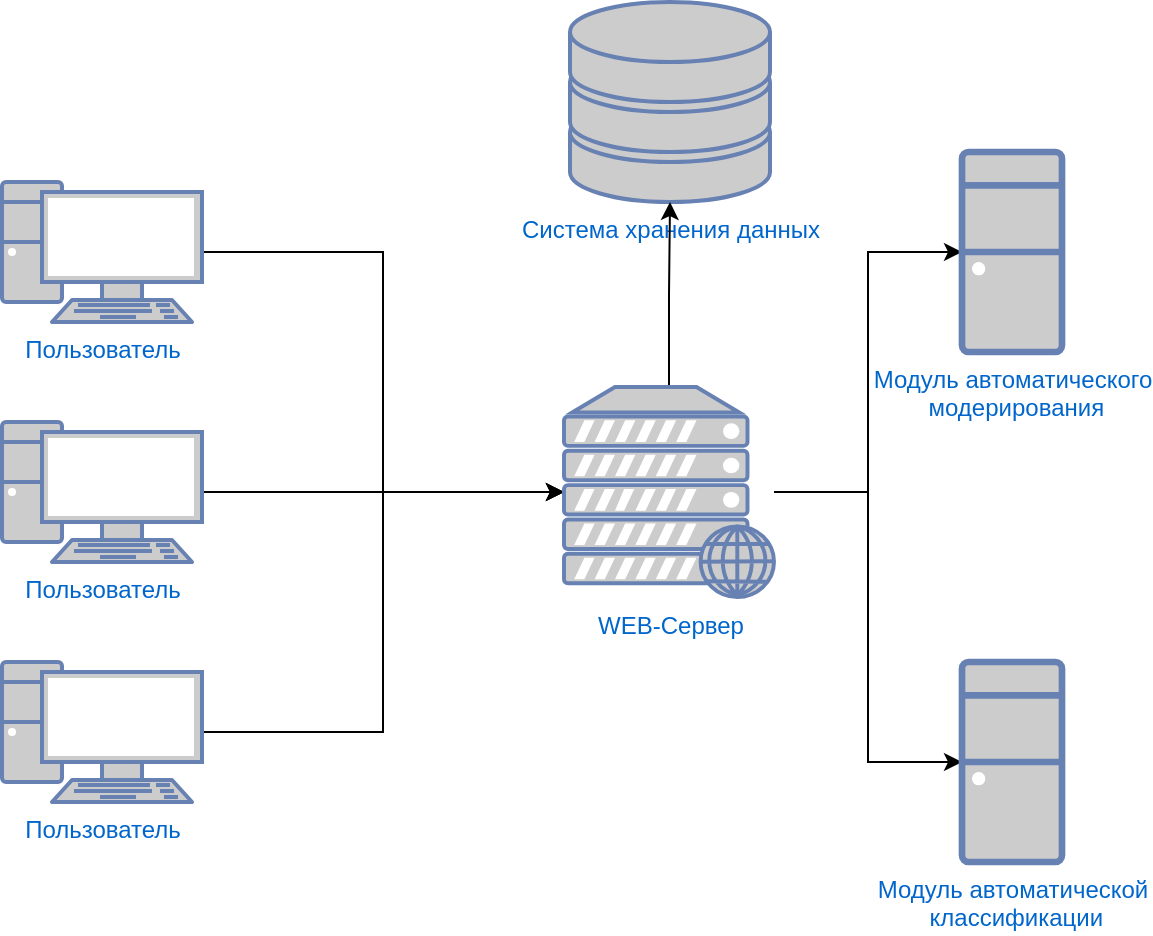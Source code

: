 <mxfile version="18.1.2" type="github">
  <diagram id="P4gQDNJ1n4mMOo5mYW3R" name="Page-1">
    <mxGraphModel dx="1422" dy="1955" grid="1" gridSize="10" guides="1" tooltips="1" connect="1" arrows="1" fold="1" page="1" pageScale="1" pageWidth="827" pageHeight="1169" math="0" shadow="0">
      <root>
        <mxCell id="0" />
        <mxCell id="1" parent="0" />
        <mxCell id="6u-T-0kND51K_XEgAGkw-10" value="" style="edgeStyle=orthogonalEdgeStyle;rounded=0;orthogonalLoop=1;jettySize=auto;html=1;entryX=0;entryY=0.5;entryDx=0;entryDy=0;entryPerimeter=0;" edge="1" parent="1" source="6u-T-0kND51K_XEgAGkw-1" target="6u-T-0kND51K_XEgAGkw-5">
          <mxGeometry relative="1" as="geometry">
            <mxPoint x="270" y="115" as="targetPoint" />
          </mxGeometry>
        </mxCell>
        <mxCell id="6u-T-0kND51K_XEgAGkw-1" value="Пользователь" style="fontColor=#0066CC;verticalAlign=top;verticalLabelPosition=bottom;labelPosition=center;align=center;html=1;outlineConnect=0;fillColor=#CCCCCC;strokeColor=#6881B3;gradientColor=none;gradientDirection=north;strokeWidth=2;shape=mxgraph.networks.pc;" vertex="1" parent="1">
          <mxGeometry x="80" y="80" width="100" height="70" as="geometry" />
        </mxCell>
        <mxCell id="6u-T-0kND51K_XEgAGkw-11" style="edgeStyle=orthogonalEdgeStyle;rounded=0;orthogonalLoop=1;jettySize=auto;html=1;entryX=0;entryY=0.5;entryDx=0;entryDy=0;entryPerimeter=0;" edge="1" parent="1" source="6u-T-0kND51K_XEgAGkw-2" target="6u-T-0kND51K_XEgAGkw-5">
          <mxGeometry relative="1" as="geometry" />
        </mxCell>
        <mxCell id="6u-T-0kND51K_XEgAGkw-2" value="Пользователь" style="fontColor=#0066CC;verticalAlign=top;verticalLabelPosition=bottom;labelPosition=center;align=center;html=1;outlineConnect=0;fillColor=#CCCCCC;strokeColor=#6881B3;gradientColor=none;gradientDirection=north;strokeWidth=2;shape=mxgraph.networks.pc;" vertex="1" parent="1">
          <mxGeometry x="80" y="200" width="100" height="70" as="geometry" />
        </mxCell>
        <mxCell id="6u-T-0kND51K_XEgAGkw-12" style="edgeStyle=orthogonalEdgeStyle;rounded=0;orthogonalLoop=1;jettySize=auto;html=1;entryX=0;entryY=0.5;entryDx=0;entryDy=0;entryPerimeter=0;" edge="1" parent="1" source="6u-T-0kND51K_XEgAGkw-3" target="6u-T-0kND51K_XEgAGkw-5">
          <mxGeometry relative="1" as="geometry" />
        </mxCell>
        <mxCell id="6u-T-0kND51K_XEgAGkw-3" value="Пользователь" style="fontColor=#0066CC;verticalAlign=top;verticalLabelPosition=bottom;labelPosition=center;align=center;html=1;outlineConnect=0;fillColor=#CCCCCC;strokeColor=#6881B3;gradientColor=none;gradientDirection=north;strokeWidth=2;shape=mxgraph.networks.pc;" vertex="1" parent="1">
          <mxGeometry x="80" y="320" width="100" height="70" as="geometry" />
        </mxCell>
        <mxCell id="6u-T-0kND51K_XEgAGkw-4" value="Система хранения данных" style="fontColor=#0066CC;verticalAlign=top;verticalLabelPosition=bottom;labelPosition=center;align=center;html=1;outlineConnect=0;fillColor=#CCCCCC;strokeColor=#6881B3;gradientColor=none;gradientDirection=north;strokeWidth=2;shape=mxgraph.networks.storage;" vertex="1" parent="1">
          <mxGeometry x="364" y="-10" width="100" height="100" as="geometry" />
        </mxCell>
        <mxCell id="6u-T-0kND51K_XEgAGkw-13" style="edgeStyle=orthogonalEdgeStyle;rounded=0;orthogonalLoop=1;jettySize=auto;html=1;entryX=0;entryY=0.5;entryDx=0;entryDy=0;entryPerimeter=0;" edge="1" parent="1" source="6u-T-0kND51K_XEgAGkw-5" target="6u-T-0kND51K_XEgAGkw-6">
          <mxGeometry relative="1" as="geometry" />
        </mxCell>
        <mxCell id="6u-T-0kND51K_XEgAGkw-14" style="edgeStyle=orthogonalEdgeStyle;rounded=0;orthogonalLoop=1;jettySize=auto;html=1;entryX=0;entryY=0.5;entryDx=0;entryDy=0;entryPerimeter=0;" edge="1" parent="1" source="6u-T-0kND51K_XEgAGkw-5" target="6u-T-0kND51K_XEgAGkw-7">
          <mxGeometry relative="1" as="geometry" />
        </mxCell>
        <mxCell id="6u-T-0kND51K_XEgAGkw-15" style="edgeStyle=orthogonalEdgeStyle;rounded=0;orthogonalLoop=1;jettySize=auto;html=1;entryX=0.5;entryY=1;entryDx=0;entryDy=0;entryPerimeter=0;" edge="1" parent="1" source="6u-T-0kND51K_XEgAGkw-5" target="6u-T-0kND51K_XEgAGkw-4">
          <mxGeometry relative="1" as="geometry" />
        </mxCell>
        <mxCell id="6u-T-0kND51K_XEgAGkw-5" value="WEB-Сервер" style="fontColor=#0066CC;verticalAlign=top;verticalLabelPosition=bottom;labelPosition=center;align=center;html=1;outlineConnect=0;fillColor=#CCCCCC;strokeColor=#6881B3;gradientColor=none;gradientDirection=north;strokeWidth=2;shape=mxgraph.networks.web_server;" vertex="1" parent="1">
          <mxGeometry x="361" y="182.5" width="105" height="105" as="geometry" />
        </mxCell>
        <mxCell id="6u-T-0kND51K_XEgAGkw-6" value="Модуль автоматического&lt;br&gt;&amp;nbsp;модерирования" style="fontColor=#0066CC;verticalAlign=top;verticalLabelPosition=bottom;labelPosition=center;align=center;html=1;outlineConnect=0;fillColor=#CCCCCC;strokeColor=#6881B3;gradientColor=none;gradientDirection=north;strokeWidth=2;shape=mxgraph.networks.desktop_pc;" vertex="1" parent="1">
          <mxGeometry x="560" y="65" width="50" height="100" as="geometry" />
        </mxCell>
        <mxCell id="6u-T-0kND51K_XEgAGkw-7" value="Модуль автоматической&lt;br&gt;&amp;nbsp;классификации" style="fontColor=#0066CC;verticalAlign=top;verticalLabelPosition=bottom;labelPosition=center;align=center;html=1;outlineConnect=0;fillColor=#CCCCCC;strokeColor=#6881B3;gradientColor=none;gradientDirection=north;strokeWidth=2;shape=mxgraph.networks.desktop_pc;" vertex="1" parent="1">
          <mxGeometry x="560" y="320" width="50" height="100" as="geometry" />
        </mxCell>
      </root>
    </mxGraphModel>
  </diagram>
</mxfile>

